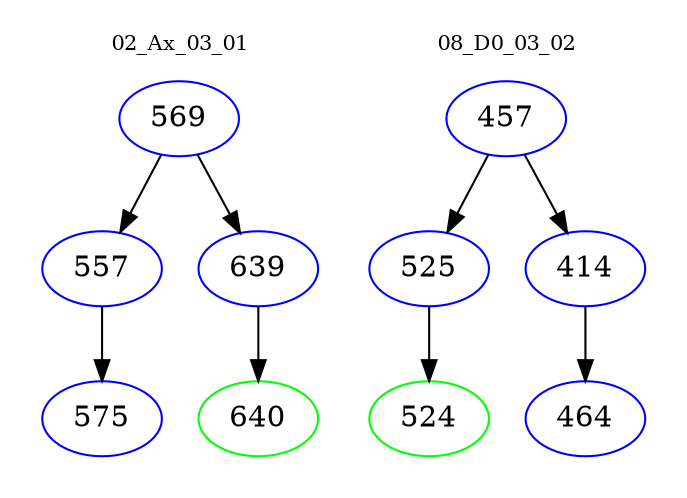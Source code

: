 digraph{
subgraph cluster_0 {
color = white
label = "02_Ax_03_01";
fontsize=10;
T0_569 [label="569", color="blue"]
T0_569 -> T0_557 [color="black"]
T0_557 [label="557", color="blue"]
T0_557 -> T0_575 [color="black"]
T0_575 [label="575", color="blue"]
T0_569 -> T0_639 [color="black"]
T0_639 [label="639", color="blue"]
T0_639 -> T0_640 [color="black"]
T0_640 [label="640", color="green"]
}
subgraph cluster_1 {
color = white
label = "08_D0_03_02";
fontsize=10;
T1_457 [label="457", color="blue"]
T1_457 -> T1_525 [color="black"]
T1_525 [label="525", color="blue"]
T1_525 -> T1_524 [color="black"]
T1_524 [label="524", color="green"]
T1_457 -> T1_414 [color="black"]
T1_414 [label="414", color="blue"]
T1_414 -> T1_464 [color="black"]
T1_464 [label="464", color="blue"]
}
}
